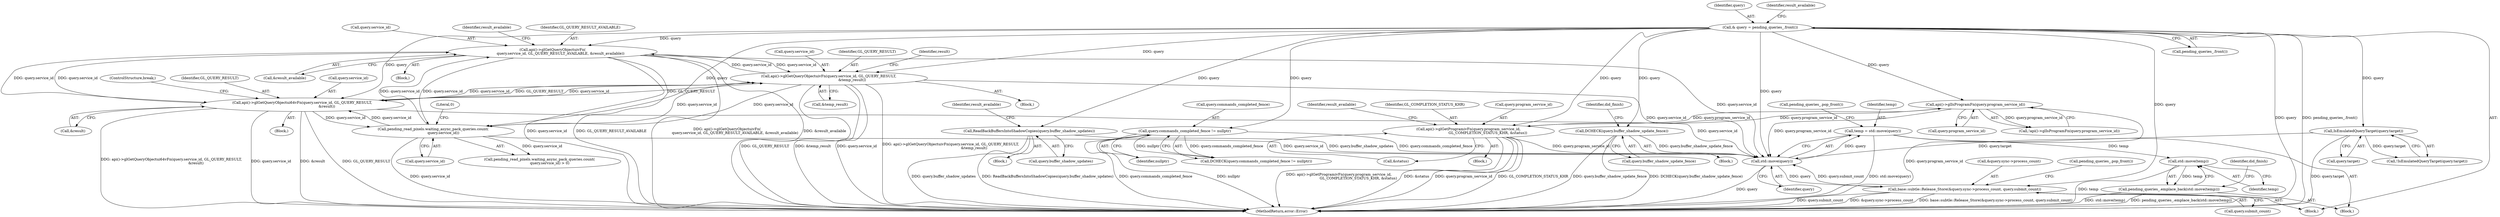 digraph "0_Chrome_a4150b688a754d3d10d2ca385155b1c95d77d6ae_3@API" {
"1000251" [label="(Call,temp = std::move(query))"];
"1000253" [label="(Call,std::move(query))"];
"1000290" [label="(Call,api()->glGetQueryObjectuivFn(\n              query.service_id, GL_QUERY_RESULT_AVAILABLE, &result_available))"];
"1000114" [label="(Call,& query = pending_queries_.front())"];
"1000320" [label="(Call,api()->glGetQueryObjectuivFn(query.service_id, GL_QUERY_RESULT,\n                                         &temp_result))"];
"1000307" [label="(Call,api()->glGetQueryObjectui64vFn(query.service_id, GL_QUERY_RESULT,\n                                           &result))"];
"1000173" [label="(Call,pending_read_pixels.waiting_async_pack_queries.count(\n                  query.service_id))"];
"1000224" [label="(Call,api()->glIsProgramFn(query.program_service_id))"];
"1000234" [label="(Call,api()->glGetProgramivFn(query.program_service_id,\n                                  GL_COMPLETION_STATUS_KHR, &status))"];
"1000200" [label="(Call,ReadBackBuffersIntoShadowCopies(query.buffer_shadow_updates))"];
"1000132" [label="(Call,query.commands_completed_fence != nullptr)"];
"1000343" [label="(Call,base::subtle::Release_Store(&query.sync->process_count, query.submit_count))"];
"1000278" [label="(Call,IsEmulatedQueryTarget(query.target))"];
"1000191" [label="(Call,DCHECK(query.buffer_shadow_update_fence))"];
"1000257" [label="(Call,std::move(temp))"];
"1000256" [label="(Call,pending_queries_.emplace_back(std::move(temp)))"];
"1000234" [label="(Call,api()->glGetProgramivFn(query.program_service_id,\n                                  GL_COMPLETION_STATUS_KHR, &status))"];
"1000321" [label="(Call,query.service_id)"];
"1000258" [label="(Identifier,temp)"];
"1000312" [label="(Call,&result)"];
"1000254" [label="(Identifier,query)"];
"1000112" [label="(Block,)"];
"1000239" [label="(Call,&status)"];
"1000116" [label="(Call,pending_queries_.front())"];
"1000136" [label="(Identifier,nullptr)"];
"1000192" [label="(Call,query.buffer_shadow_update_fence)"];
"1000174" [label="(Call,query.service_id)"];
"1000252" [label="(Identifier,temp)"];
"1000255" [label="(Call,pending_queries_.pop_front())"];
"1000353" [label="(Call,pending_queries_.pop_front())"];
"1000129" [label="(Block,)"];
"1000114" [label="(Call,& query = pending_queries_.front())"];
"1000205" [label="(Identifier,result_available)"];
"1000200" [label="(Call,ReadBackBuffersIntoShadowCopies(query.buffer_shadow_updates))"];
"1000320" [label="(Call,api()->glGetQueryObjectuivFn(query.service_id, GL_QUERY_RESULT,\n                                         &temp_result))"];
"1000291" [label="(Call,query.service_id)"];
"1000199" [label="(Block,)"];
"1000235" [label="(Call,query.program_service_id)"];
"1000343" [label="(Call,base::subtle::Release_Store(&query.sync->process_count, query.submit_count))"];
"1000261" [label="(Identifier,did_finish)"];
"1000295" [label="(Call,&result_available)"];
"1000344" [label="(Call,&query.sync->process_count)"];
"1000324" [label="(Identifier,GL_QUERY_RESULT)"];
"1000289" [label="(Block,)"];
"1000251" [label="(Call,temp = std::move(query))"];
"1000257" [label="(Call,std::move(temp))"];
"1000315" [label="(Block,)"];
"1000223" [label="(Call,!api()->glIsProgramFn(query.program_service_id))"];
"1000249" [label="(Block,)"];
"1000233" [label="(Block,)"];
"1000115" [label="(Identifier,query)"];
"1000119" [label="(Identifier,result_available)"];
"1000330" [label="(ControlStructure,break;)"];
"1000133" [label="(Call,query.commands_completed_fence)"];
"1000299" [label="(Identifier,result_available)"];
"1000225" [label="(Call,query.program_service_id)"];
"1000363" [label="(MethodReturn,error::Error)"];
"1000328" [label="(Identifier,result)"];
"1000350" [label="(Call,query.submit_count)"];
"1000172" [label="(Call,pending_read_pixels.waiting_async_pack_queries.count(\n                  query.service_id) > 0)"];
"1000290" [label="(Call,api()->glGetQueryObjectuivFn(\n              query.service_id, GL_QUERY_RESULT_AVAILABLE, &result_available))"];
"1000294" [label="(Identifier,GL_QUERY_RESULT_AVAILABLE)"];
"1000311" [label="(Identifier,GL_QUERY_RESULT)"];
"1000308" [label="(Call,query.service_id)"];
"1000278" [label="(Call,IsEmulatedQueryTarget(query.target))"];
"1000256" [label="(Call,pending_queries_.emplace_back(std::move(temp)))"];
"1000173" [label="(Call,pending_read_pixels.waiting_async_pack_queries.count(\n                  query.service_id))"];
"1000325" [label="(Call,&temp_result)"];
"1000253" [label="(Call,std::move(query))"];
"1000224" [label="(Call,api()->glIsProgramFn(query.program_service_id))"];
"1000201" [label="(Call,query.buffer_shadow_updates)"];
"1000279" [label="(Call,query.target)"];
"1000191" [label="(Call,DCHECK(query.buffer_shadow_update_fence))"];
"1000307" [label="(Call,api()->glGetQueryObjectui64vFn(query.service_id, GL_QUERY_RESULT,\n                                           &result))"];
"1000177" [label="(Literal,0)"];
"1000132" [label="(Call,query.commands_completed_fence != nullptr)"];
"1000242" [label="(Identifier,result_available)"];
"1000197" [label="(Identifier,did_finish)"];
"1000306" [label="(Block,)"];
"1000131" [label="(Call,DCHECK(query.commands_completed_fence != nullptr))"];
"1000277" [label="(Call,!IsEmulatedQueryTarget(query.target))"];
"1000238" [label="(Identifier,GL_COMPLETION_STATUS_KHR)"];
"1000251" -> "1000249"  [label="AST: "];
"1000251" -> "1000253"  [label="CFG: "];
"1000252" -> "1000251"  [label="AST: "];
"1000253" -> "1000251"  [label="AST: "];
"1000255" -> "1000251"  [label="CFG: "];
"1000251" -> "1000363"  [label="DDG: std::move(query)"];
"1000253" -> "1000251"  [label="DDG: query"];
"1000251" -> "1000257"  [label="DDG: temp"];
"1000253" -> "1000254"  [label="CFG: "];
"1000254" -> "1000253"  [label="AST: "];
"1000253" -> "1000363"  [label="DDG: query"];
"1000290" -> "1000253"  [label="DDG: query.service_id"];
"1000224" -> "1000253"  [label="DDG: query.program_service_id"];
"1000200" -> "1000253"  [label="DDG: query.buffer_shadow_updates"];
"1000234" -> "1000253"  [label="DDG: query.program_service_id"];
"1000114" -> "1000253"  [label="DDG: query"];
"1000320" -> "1000253"  [label="DDG: query.service_id"];
"1000307" -> "1000253"  [label="DDG: query.service_id"];
"1000173" -> "1000253"  [label="DDG: query.service_id"];
"1000132" -> "1000253"  [label="DDG: query.commands_completed_fence"];
"1000343" -> "1000253"  [label="DDG: query.submit_count"];
"1000278" -> "1000253"  [label="DDG: query.target"];
"1000191" -> "1000253"  [label="DDG: query.buffer_shadow_update_fence"];
"1000253" -> "1000343"  [label="DDG: query"];
"1000290" -> "1000289"  [label="AST: "];
"1000290" -> "1000295"  [label="CFG: "];
"1000291" -> "1000290"  [label="AST: "];
"1000294" -> "1000290"  [label="AST: "];
"1000295" -> "1000290"  [label="AST: "];
"1000299" -> "1000290"  [label="CFG: "];
"1000290" -> "1000363"  [label="DDG: query.service_id"];
"1000290" -> "1000363"  [label="DDG: GL_QUERY_RESULT_AVAILABLE"];
"1000290" -> "1000363"  [label="DDG: api()->glGetQueryObjectuivFn(\n              query.service_id, GL_QUERY_RESULT_AVAILABLE, &result_available)"];
"1000290" -> "1000363"  [label="DDG: &result_available"];
"1000290" -> "1000173"  [label="DDG: query.service_id"];
"1000114" -> "1000290"  [label="DDG: query"];
"1000320" -> "1000290"  [label="DDG: query.service_id"];
"1000307" -> "1000290"  [label="DDG: query.service_id"];
"1000173" -> "1000290"  [label="DDG: query.service_id"];
"1000290" -> "1000307"  [label="DDG: query.service_id"];
"1000290" -> "1000320"  [label="DDG: query.service_id"];
"1000114" -> "1000112"  [label="AST: "];
"1000114" -> "1000116"  [label="CFG: "];
"1000115" -> "1000114"  [label="AST: "];
"1000116" -> "1000114"  [label="AST: "];
"1000119" -> "1000114"  [label="CFG: "];
"1000114" -> "1000363"  [label="DDG: query"];
"1000114" -> "1000363"  [label="DDG: pending_queries_.front()"];
"1000114" -> "1000132"  [label="DDG: query"];
"1000114" -> "1000173"  [label="DDG: query"];
"1000114" -> "1000191"  [label="DDG: query"];
"1000114" -> "1000200"  [label="DDG: query"];
"1000114" -> "1000224"  [label="DDG: query"];
"1000114" -> "1000234"  [label="DDG: query"];
"1000114" -> "1000278"  [label="DDG: query"];
"1000114" -> "1000307"  [label="DDG: query"];
"1000114" -> "1000320"  [label="DDG: query"];
"1000114" -> "1000343"  [label="DDG: query"];
"1000320" -> "1000315"  [label="AST: "];
"1000320" -> "1000325"  [label="CFG: "];
"1000321" -> "1000320"  [label="AST: "];
"1000324" -> "1000320"  [label="AST: "];
"1000325" -> "1000320"  [label="AST: "];
"1000328" -> "1000320"  [label="CFG: "];
"1000320" -> "1000363"  [label="DDG: GL_QUERY_RESULT"];
"1000320" -> "1000363"  [label="DDG: &temp_result"];
"1000320" -> "1000363"  [label="DDG: query.service_id"];
"1000320" -> "1000363"  [label="DDG: api()->glGetQueryObjectuivFn(query.service_id, GL_QUERY_RESULT,\n                                         &temp_result)"];
"1000320" -> "1000173"  [label="DDG: query.service_id"];
"1000320" -> "1000307"  [label="DDG: query.service_id"];
"1000320" -> "1000307"  [label="DDG: GL_QUERY_RESULT"];
"1000307" -> "1000320"  [label="DDG: query.service_id"];
"1000307" -> "1000320"  [label="DDG: GL_QUERY_RESULT"];
"1000173" -> "1000320"  [label="DDG: query.service_id"];
"1000307" -> "1000306"  [label="AST: "];
"1000307" -> "1000312"  [label="CFG: "];
"1000308" -> "1000307"  [label="AST: "];
"1000311" -> "1000307"  [label="AST: "];
"1000312" -> "1000307"  [label="AST: "];
"1000330" -> "1000307"  [label="CFG: "];
"1000307" -> "1000363"  [label="DDG: &result"];
"1000307" -> "1000363"  [label="DDG: GL_QUERY_RESULT"];
"1000307" -> "1000363"  [label="DDG: api()->glGetQueryObjectui64vFn(query.service_id, GL_QUERY_RESULT,\n                                           &result)"];
"1000307" -> "1000363"  [label="DDG: query.service_id"];
"1000307" -> "1000173"  [label="DDG: query.service_id"];
"1000173" -> "1000307"  [label="DDG: query.service_id"];
"1000173" -> "1000172"  [label="AST: "];
"1000173" -> "1000174"  [label="CFG: "];
"1000174" -> "1000173"  [label="AST: "];
"1000177" -> "1000173"  [label="CFG: "];
"1000173" -> "1000363"  [label="DDG: query.service_id"];
"1000173" -> "1000172"  [label="DDG: query.service_id"];
"1000224" -> "1000223"  [label="AST: "];
"1000224" -> "1000225"  [label="CFG: "];
"1000225" -> "1000224"  [label="AST: "];
"1000223" -> "1000224"  [label="CFG: "];
"1000224" -> "1000363"  [label="DDG: query.program_service_id"];
"1000224" -> "1000223"  [label="DDG: query.program_service_id"];
"1000234" -> "1000224"  [label="DDG: query.program_service_id"];
"1000224" -> "1000234"  [label="DDG: query.program_service_id"];
"1000234" -> "1000233"  [label="AST: "];
"1000234" -> "1000239"  [label="CFG: "];
"1000235" -> "1000234"  [label="AST: "];
"1000238" -> "1000234"  [label="AST: "];
"1000239" -> "1000234"  [label="AST: "];
"1000242" -> "1000234"  [label="CFG: "];
"1000234" -> "1000363"  [label="DDG: &status"];
"1000234" -> "1000363"  [label="DDG: query.program_service_id"];
"1000234" -> "1000363"  [label="DDG: GL_COMPLETION_STATUS_KHR"];
"1000234" -> "1000363"  [label="DDG: api()->glGetProgramivFn(query.program_service_id,\n                                  GL_COMPLETION_STATUS_KHR, &status)"];
"1000200" -> "1000199"  [label="AST: "];
"1000200" -> "1000201"  [label="CFG: "];
"1000201" -> "1000200"  [label="AST: "];
"1000205" -> "1000200"  [label="CFG: "];
"1000200" -> "1000363"  [label="DDG: query.buffer_shadow_updates"];
"1000200" -> "1000363"  [label="DDG: ReadBackBuffersIntoShadowCopies(query.buffer_shadow_updates)"];
"1000132" -> "1000131"  [label="AST: "];
"1000132" -> "1000136"  [label="CFG: "];
"1000133" -> "1000132"  [label="AST: "];
"1000136" -> "1000132"  [label="AST: "];
"1000131" -> "1000132"  [label="CFG: "];
"1000132" -> "1000363"  [label="DDG: query.commands_completed_fence"];
"1000132" -> "1000363"  [label="DDG: nullptr"];
"1000132" -> "1000131"  [label="DDG: query.commands_completed_fence"];
"1000132" -> "1000131"  [label="DDG: nullptr"];
"1000343" -> "1000112"  [label="AST: "];
"1000343" -> "1000350"  [label="CFG: "];
"1000344" -> "1000343"  [label="AST: "];
"1000350" -> "1000343"  [label="AST: "];
"1000353" -> "1000343"  [label="CFG: "];
"1000343" -> "1000363"  [label="DDG: &query.sync->process_count"];
"1000343" -> "1000363"  [label="DDG: base::subtle::Release_Store(&query.sync->process_count, query.submit_count)"];
"1000343" -> "1000363"  [label="DDG: query.submit_count"];
"1000278" -> "1000277"  [label="AST: "];
"1000278" -> "1000279"  [label="CFG: "];
"1000279" -> "1000278"  [label="AST: "];
"1000277" -> "1000278"  [label="CFG: "];
"1000278" -> "1000363"  [label="DDG: query.target"];
"1000278" -> "1000277"  [label="DDG: query.target"];
"1000191" -> "1000129"  [label="AST: "];
"1000191" -> "1000192"  [label="CFG: "];
"1000192" -> "1000191"  [label="AST: "];
"1000197" -> "1000191"  [label="CFG: "];
"1000191" -> "1000363"  [label="DDG: DCHECK(query.buffer_shadow_update_fence)"];
"1000191" -> "1000363"  [label="DDG: query.buffer_shadow_update_fence"];
"1000257" -> "1000256"  [label="AST: "];
"1000257" -> "1000258"  [label="CFG: "];
"1000258" -> "1000257"  [label="AST: "];
"1000256" -> "1000257"  [label="CFG: "];
"1000257" -> "1000363"  [label="DDG: temp"];
"1000257" -> "1000256"  [label="DDG: temp"];
"1000256" -> "1000249"  [label="AST: "];
"1000261" -> "1000256"  [label="CFG: "];
"1000256" -> "1000363"  [label="DDG: std::move(temp)"];
"1000256" -> "1000363"  [label="DDG: pending_queries_.emplace_back(std::move(temp))"];
}
